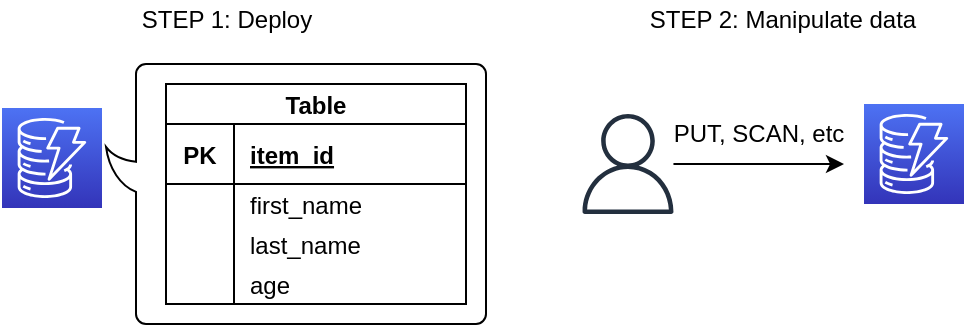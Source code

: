 <mxfile version="14.6.13" type="device"><diagram id="8-Fr1NMnVYzFOQPRu7ZI" name="Page-1"><mxGraphModel dx="1296" dy="674" grid="1" gridSize="10" guides="1" tooltips="1" connect="1" arrows="1" fold="1" page="1" pageScale="1" pageWidth="850" pageHeight="1100" math="0" shadow="0"><root><mxCell id="0"/><mxCell id="1" parent="0"/><mxCell id="SfwDq7CBe82P7jLP8STf-20" value="" style="whiteSpace=wrap;html=1;shape=mxgraph.basic.roundRectCallout;dx=56.43;dy=15;size=5;boundedLbl=1;direction=south;" vertex="1" parent="1"><mxGeometry x="130" y="80" width="190" height="130" as="geometry"/></mxCell><mxCell id="N8qWsO8QJ8NCvIhwusHr-6" value="STEP 1: Deploy" style="text;html=1;align=center;verticalAlign=middle;resizable=0;points=[];autosize=1;strokeColor=none;" parent="1" vertex="1"><mxGeometry x="140" y="48" width="100" height="20" as="geometry"/></mxCell><mxCell id="N8qWsO8QJ8NCvIhwusHr-9" value="STEP 2: Manipulate data" style="text;html=1;align=center;verticalAlign=middle;resizable=0;points=[];autosize=1;strokeColor=none;" parent="1" vertex="1"><mxGeometry x="393" y="48" width="150" height="20" as="geometry"/></mxCell><mxCell id="N8qWsO8QJ8NCvIhwusHr-12" style="edgeStyle=orthogonalEdgeStyle;rounded=0;orthogonalLoop=1;jettySize=auto;html=1;entryX=0;entryY=0.5;entryDx=0;entryDy=0;entryPerimeter=0;" parent="1" source="N8qWsO8QJ8NCvIhwusHr-10" edge="1"><mxGeometry relative="1" as="geometry"><mxPoint x="499" y="130" as="targetPoint"/></mxGeometry></mxCell><mxCell id="N8qWsO8QJ8NCvIhwusHr-10" value="" style="outlineConnect=0;fontColor=#232F3E;gradientColor=none;fillColor=#232F3E;strokeColor=none;dashed=0;verticalLabelPosition=bottom;verticalAlign=top;align=center;html=1;fontSize=12;fontStyle=0;aspect=fixed;pointerEvents=1;shape=mxgraph.aws4.user;" parent="1" vertex="1"><mxGeometry x="366" y="105" width="50" height="50" as="geometry"/></mxCell><mxCell id="N8qWsO8QJ8NCvIhwusHr-13" value="PUT, SCAN, etc" style="text;html=1;align=center;verticalAlign=middle;resizable=0;points=[];autosize=1;strokeColor=none;" parent="1" vertex="1"><mxGeometry x="406" y="105" width="100" height="20" as="geometry"/></mxCell><mxCell id="SfwDq7CBe82P7jLP8STf-1" value="" style="points=[[0,0,0],[0.25,0,0],[0.5,0,0],[0.75,0,0],[1,0,0],[0,1,0],[0.25,1,0],[0.5,1,0],[0.75,1,0],[1,1,0],[0,0.25,0],[0,0.5,0],[0,0.75,0],[1,0.25,0],[1,0.5,0],[1,0.75,0]];outlineConnect=0;fontColor=#232F3E;gradientColor=#4D72F3;gradientDirection=north;fillColor=#3334B9;strokeColor=#ffffff;dashed=0;verticalLabelPosition=bottom;verticalAlign=top;align=center;html=1;fontSize=12;fontStyle=0;aspect=fixed;shape=mxgraph.aws4.resourceIcon;resIcon=mxgraph.aws4.dynamodb;" vertex="1" parent="1"><mxGeometry x="78" y="102" width="50" height="50" as="geometry"/></mxCell><mxCell id="SfwDq7CBe82P7jLP8STf-4" value="Table" style="shape=table;startSize=20;container=1;collapsible=1;childLayout=tableLayout;fixedRows=1;rowLines=0;fontStyle=1;align=center;resizeLast=1;" vertex="1" parent="1"><mxGeometry x="160" y="90" width="150" height="110" as="geometry"><mxRectangle x="160" y="75" width="60" height="20" as="alternateBounds"/></mxGeometry></mxCell><mxCell id="SfwDq7CBe82P7jLP8STf-5" value="" style="shape=partialRectangle;collapsible=0;dropTarget=0;pointerEvents=0;fillColor=none;top=0;left=0;bottom=1;right=0;points=[[0,0.5],[1,0.5]];portConstraint=eastwest;" vertex="1" parent="SfwDq7CBe82P7jLP8STf-4"><mxGeometry y="20" width="150" height="30" as="geometry"/></mxCell><mxCell id="SfwDq7CBe82P7jLP8STf-6" value="PK" style="shape=partialRectangle;connectable=0;fillColor=none;top=0;left=0;bottom=0;right=0;fontStyle=1;overflow=hidden;" vertex="1" parent="SfwDq7CBe82P7jLP8STf-5"><mxGeometry width="34" height="30" as="geometry"/></mxCell><mxCell id="SfwDq7CBe82P7jLP8STf-7" value="item_id" style="shape=partialRectangle;connectable=0;fillColor=none;top=0;left=0;bottom=0;right=0;align=left;spacingLeft=6;fontStyle=5;overflow=hidden;" vertex="1" parent="SfwDq7CBe82P7jLP8STf-5"><mxGeometry x="34" width="116" height="30" as="geometry"/></mxCell><mxCell id="SfwDq7CBe82P7jLP8STf-8" value="" style="shape=partialRectangle;collapsible=0;dropTarget=0;pointerEvents=0;fillColor=none;top=0;left=0;bottom=0;right=0;points=[[0,0.5],[1,0.5]];portConstraint=eastwest;" vertex="1" parent="SfwDq7CBe82P7jLP8STf-4"><mxGeometry y="50" width="150" height="20" as="geometry"/></mxCell><mxCell id="SfwDq7CBe82P7jLP8STf-9" value="" style="shape=partialRectangle;connectable=0;fillColor=none;top=0;left=0;bottom=0;right=0;editable=1;overflow=hidden;" vertex="1" parent="SfwDq7CBe82P7jLP8STf-8"><mxGeometry width="34" height="20" as="geometry"/></mxCell><mxCell id="SfwDq7CBe82P7jLP8STf-10" value="first_name" style="shape=partialRectangle;connectable=0;fillColor=none;top=0;left=0;bottom=0;right=0;align=left;spacingLeft=6;overflow=hidden;" vertex="1" parent="SfwDq7CBe82P7jLP8STf-8"><mxGeometry x="34" width="116" height="20" as="geometry"/></mxCell><mxCell id="SfwDq7CBe82P7jLP8STf-11" value="" style="shape=partialRectangle;collapsible=0;dropTarget=0;pointerEvents=0;fillColor=none;top=0;left=0;bottom=0;right=0;points=[[0,0.5],[1,0.5]];portConstraint=eastwest;" vertex="1" parent="SfwDq7CBe82P7jLP8STf-4"><mxGeometry y="70" width="150" height="20" as="geometry"/></mxCell><mxCell id="SfwDq7CBe82P7jLP8STf-12" value="" style="shape=partialRectangle;connectable=0;fillColor=none;top=0;left=0;bottom=0;right=0;editable=1;overflow=hidden;" vertex="1" parent="SfwDq7CBe82P7jLP8STf-11"><mxGeometry width="34" height="20" as="geometry"/></mxCell><mxCell id="SfwDq7CBe82P7jLP8STf-13" value="last_name" style="shape=partialRectangle;connectable=0;fillColor=none;top=0;left=0;bottom=0;right=0;align=left;spacingLeft=6;overflow=hidden;" vertex="1" parent="SfwDq7CBe82P7jLP8STf-11"><mxGeometry x="34" width="116" height="20" as="geometry"/></mxCell><mxCell id="SfwDq7CBe82P7jLP8STf-14" value="" style="shape=partialRectangle;collapsible=0;dropTarget=0;pointerEvents=0;fillColor=none;top=0;left=0;bottom=0;right=0;points=[[0,0.5],[1,0.5]];portConstraint=eastwest;" vertex="1" parent="SfwDq7CBe82P7jLP8STf-4"><mxGeometry y="90" width="150" height="20" as="geometry"/></mxCell><mxCell id="SfwDq7CBe82P7jLP8STf-15" value="" style="shape=partialRectangle;connectable=0;fillColor=none;top=0;left=0;bottom=0;right=0;editable=1;overflow=hidden;" vertex="1" parent="SfwDq7CBe82P7jLP8STf-14"><mxGeometry width="34" height="20" as="geometry"/></mxCell><mxCell id="SfwDq7CBe82P7jLP8STf-16" value="age" style="shape=partialRectangle;connectable=0;fillColor=none;top=0;left=0;bottom=0;right=0;align=left;spacingLeft=6;overflow=hidden;" vertex="1" parent="SfwDq7CBe82P7jLP8STf-14"><mxGeometry x="34" width="116" height="20" as="geometry"/></mxCell><mxCell id="SfwDq7CBe82P7jLP8STf-17" value="" style="points=[[0,0,0],[0.25,0,0],[0.5,0,0],[0.75,0,0],[1,0,0],[0,1,0],[0.25,1,0],[0.5,1,0],[0.75,1,0],[1,1,0],[0,0.25,0],[0,0.5,0],[0,0.75,0],[1,0.25,0],[1,0.5,0],[1,0.75,0]];outlineConnect=0;fontColor=#232F3E;gradientColor=#4D72F3;gradientDirection=north;fillColor=#3334B9;strokeColor=#ffffff;dashed=0;verticalLabelPosition=bottom;verticalAlign=top;align=center;html=1;fontSize=12;fontStyle=0;aspect=fixed;shape=mxgraph.aws4.resourceIcon;resIcon=mxgraph.aws4.dynamodb;" vertex="1" parent="1"><mxGeometry x="509" y="100" width="50" height="50" as="geometry"/></mxCell></root></mxGraphModel></diagram></mxfile>